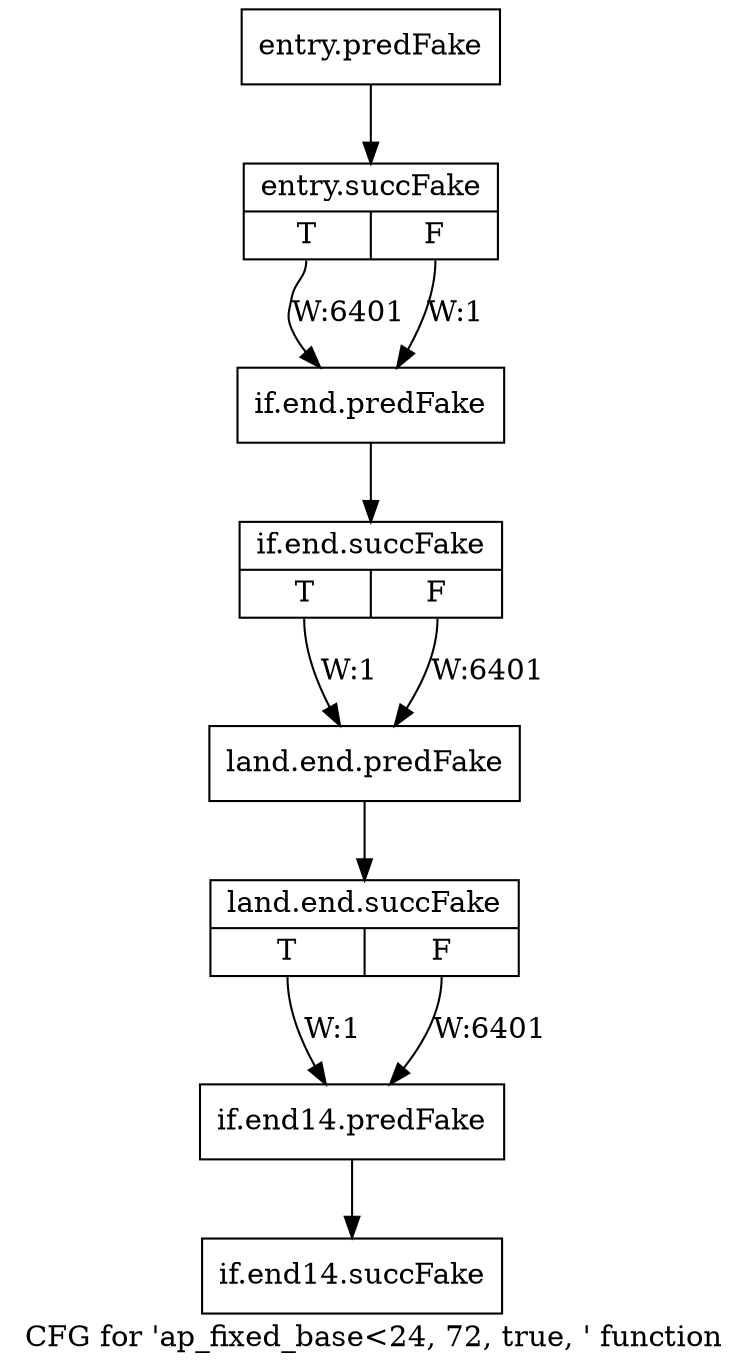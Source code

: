 digraph "CFG for 'ap_fixed_base\<24, 72, true, ' function" {
	label="CFG for 'ap_fixed_base\<24, 72, true, ' function";

	Node0x3ce23b0 [shape=record,filename="",linenumber="",label="{entry.predFake}"];
	Node0x3ce23b0 -> Node0x3eaf0e0[ callList="" memoryops="" filename="/tools/Xilinx/Vitis_HLS/2022.1/include/ap_fixed_base.h" execusionnum="6400"];
	Node0x3eaf0e0 [shape=record,filename="/tools/Xilinx/Vitis_HLS/2022.1/include/ap_fixed_base.h",linenumber="854",label="{entry.succFake|{<s0>T|<s1>F}}"];
	Node0x3eaf0e0:s0 -> Node0x3ce2450[label="W:6401" callList="" memoryops="" filename="/tools/Xilinx/Vitis_HLS/2022.1/include/ap_fixed_base.h" execusionnum="6400"];
	Node0x3eaf0e0:s1 -> Node0x3ce2450[label="W:1"];
	Node0x3ce2450 [shape=record,filename="/tools/Xilinx/Vitis_HLS/2022.1/include/ap_fixed_base.h",linenumber="855",label="{if.end.predFake}"];
	Node0x3ce2450 -> Node0x3eaf2a0[ callList="" memoryops="" filename="/tools/Xilinx/Vitis_HLS/2022.1/include/ap_fixed_base.h" execusionnum="6400"];
	Node0x3eaf2a0 [shape=record,filename="/tools/Xilinx/Vitis_HLS/2022.1/include/ap_fixed_base.h",linenumber="857",label="{if.end.succFake|{<s0>T|<s1>F}}"];
	Node0x3eaf2a0:s0 -> Node0x3ce24f0[label="W:1" callList="" memoryops="" filename="" execusionnum="0"];
	Node0x3eaf2a0:s1 -> Node0x3ce24f0[label="W:6401"];
	Node0x3ce24f0 [shape=record,filename="/tools/Xilinx/Vitis_HLS/2022.1/include/ap_fixed_base.h",linenumber="857",label="{land.end.predFake}"];
	Node0x3ce24f0 -> Node0x3eaf430[ callList="" memoryops="" filename="/tools/Xilinx/Vitis_HLS/2022.1/include/ap_fixed_base.h" execusionnum="6400"];
	Node0x3eaf430 [shape=record,filename="/tools/Xilinx/Vitis_HLS/2022.1/include/ap_fixed_base.h",linenumber="863",label="{land.end.succFake|{<s0>T|<s1>F}}"];
	Node0x3eaf430:s0 -> Node0x3ce25e0[label="W:1" callList="" memoryops="" filename="/tools/Xilinx/Vitis_HLS/2022.1/include/ap_fixed_base.h" execusionnum="0"];
	Node0x3eaf430:s1 -> Node0x3ce25e0[label="W:6401" callList="" memoryops="" filename="/tools/Xilinx/Vitis_HLS/2022.1/include/ap_fixed_base.h" execusionnum="6400"];
	Node0x3ce25e0 [shape=record,filename="/tools/Xilinx/Vitis_HLS/2022.1/include/ap_fixed_base.h",linenumber="951",label="{if.end14.predFake}"];
	Node0x3ce25e0 -> Node0x3eaf5f0[ callList="" memoryops="" filename="/tools/Xilinx/Vitis_HLS/2022.1/include/ap_fixed_base.h" execusionnum="6400"];
	Node0x3eaf5f0 [shape=record,filename="/tools/Xilinx/Vitis_HLS/2022.1/include/ap_fixed_base.h",linenumber="951",label="{if.end14.succFake}"];
}
